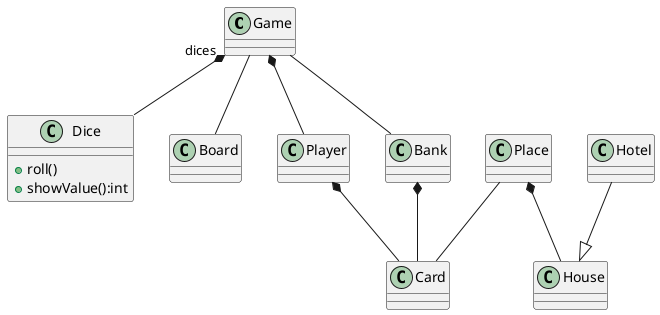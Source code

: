 @startuml

Game "dices" *-- Dice
Game -- Board
Player *-- Card
Bank *-- Card
Place -- Card
Game -- Bank
Game *-- Player
Hotel --|> House
Place *-- House
' Komentarz
/'
Komentarz
'/
class Dice{
    +roll()
    +showValue():int
}
class Game
class Board
class Bank
class Place
class Player
class Card
class House
class Hotel

@enduml